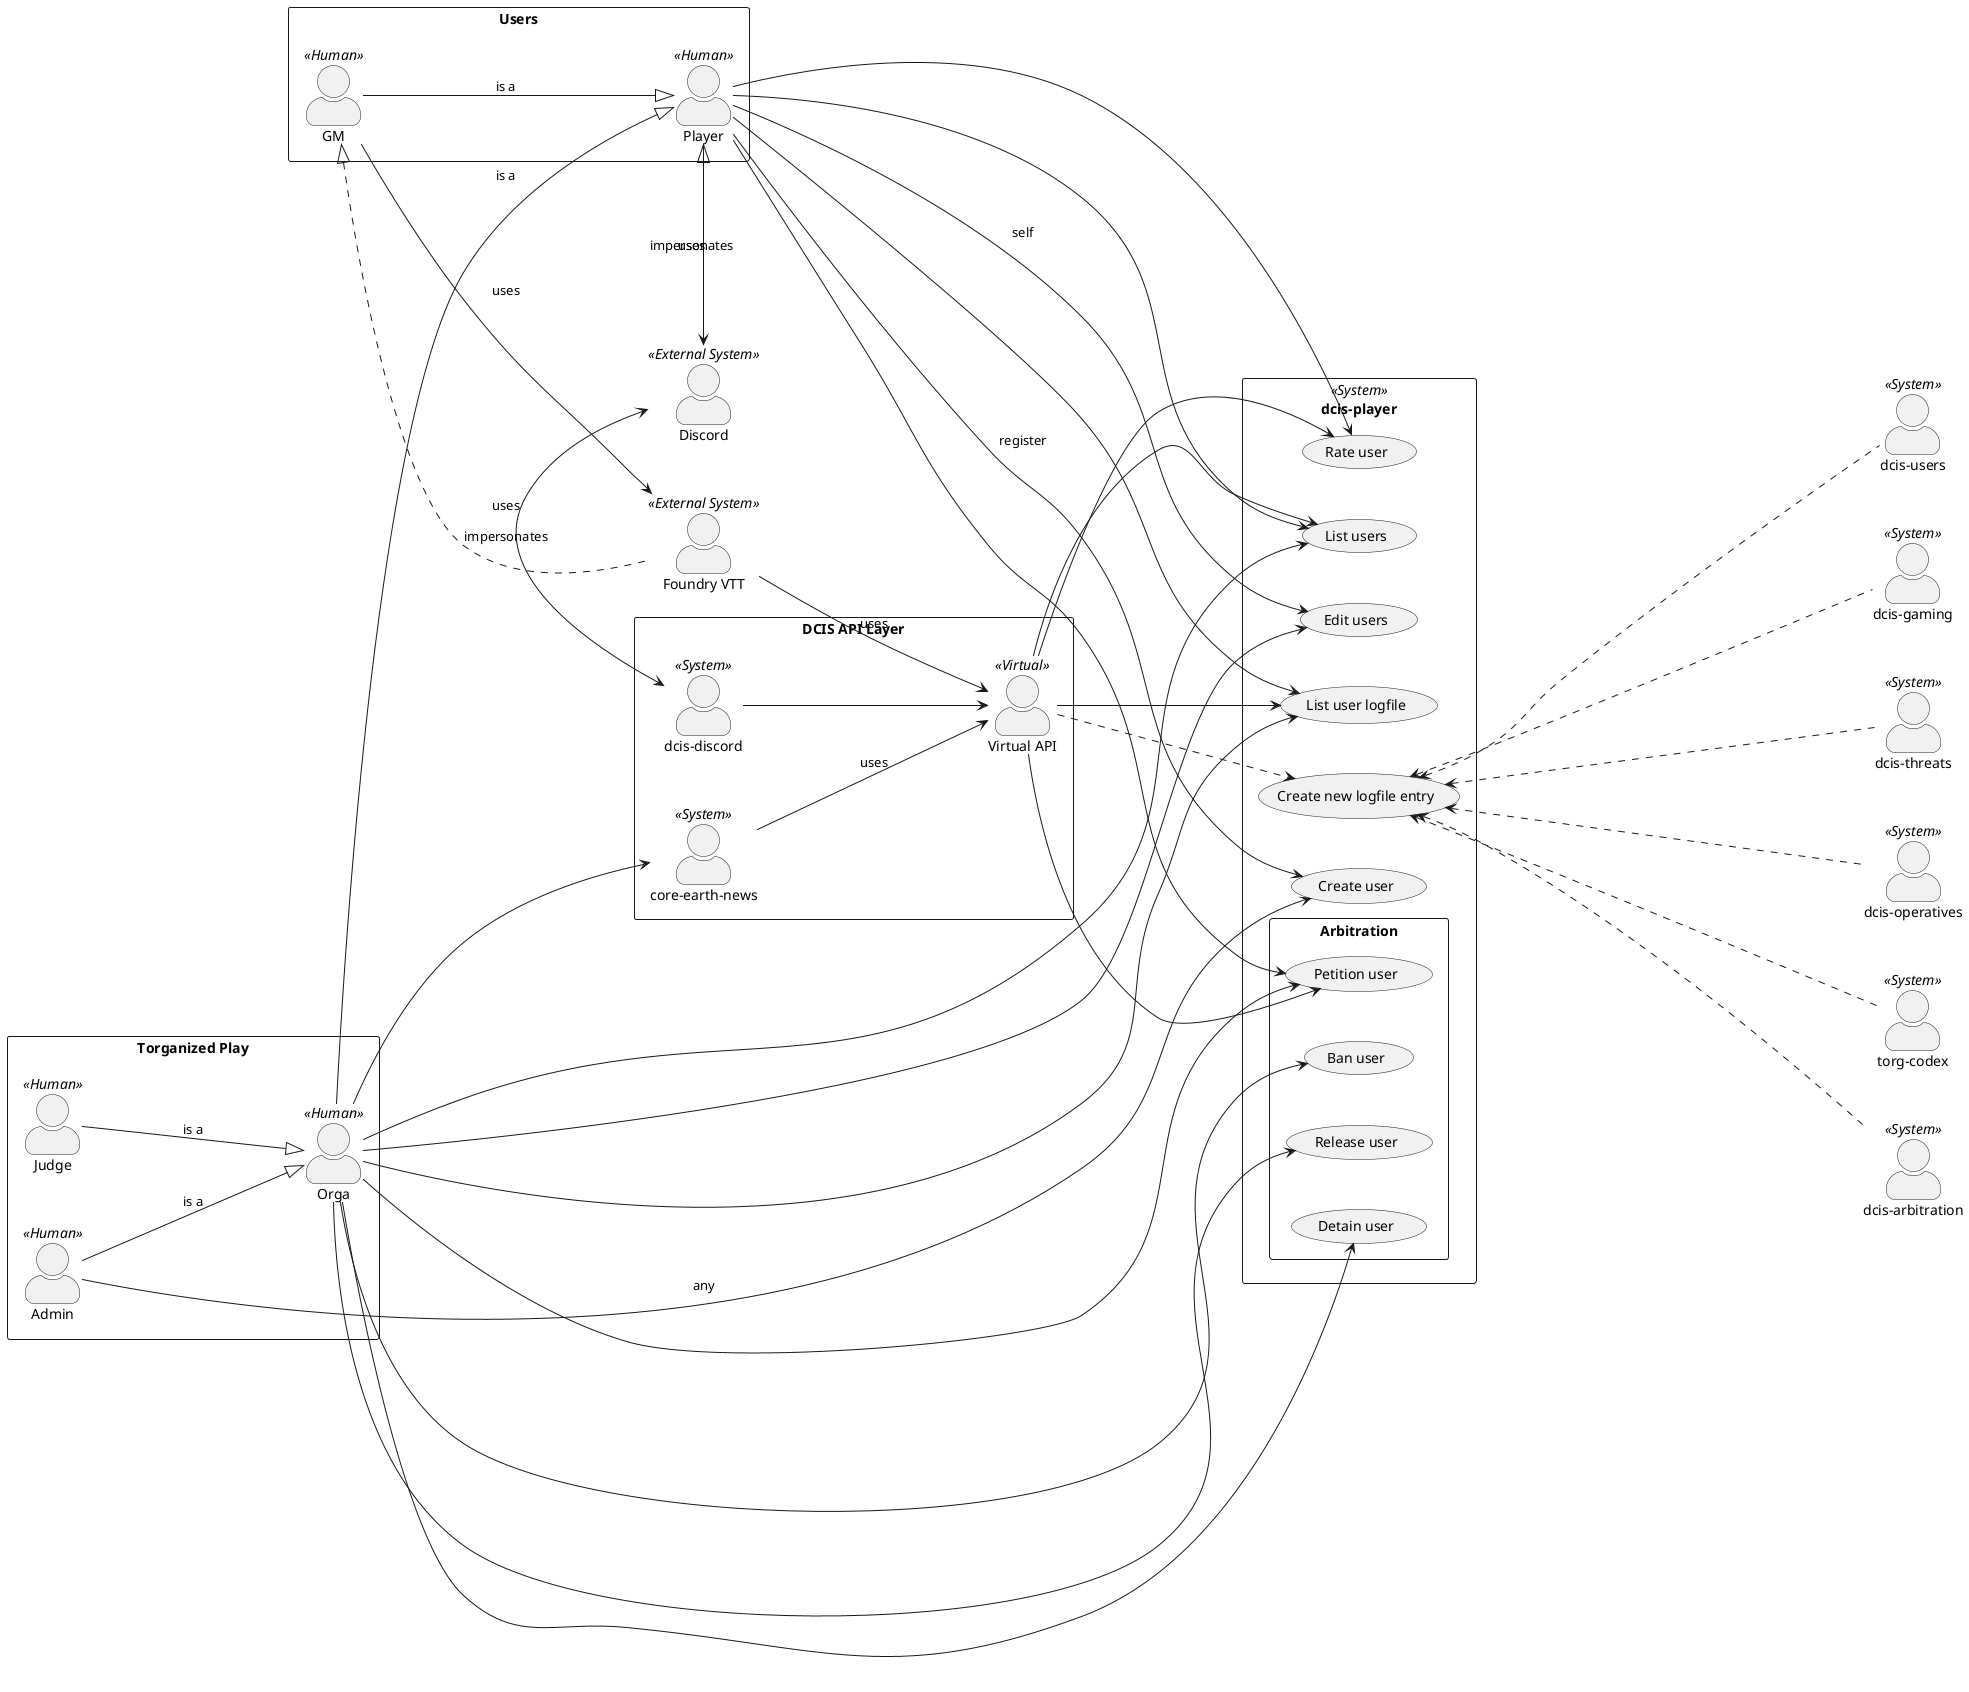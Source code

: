 @startuml
left to right direction
skinparam actorStyle awesome
skinparam nodesep 50
skinparam ranksep 200

rectangle Users {
  Player << Human >> as user
  GM << Human >> as gm

}

together {
  :Discord: as discord << External System >>
  :Foundry VTT: as foundry << External System >>
}

rectangle apis as "DCIS API Layer" {
  :core-earth-news: as dcisBlog << System >>
  :dcis-discord: as dcisDiscord << System >>
  :Virtual API: as api << Virtual >>
}

rectangle tp as "Torganized Play" {
  Judge << Human >> as judge
  Orga << Human >> as orga
  Admin << Human >> as admin
}

gm --|> user : is a
orga --|> user : is a

judge --|> orga : is a
admin --|> orga : is a


:dcis-users: as dcisUsers << System >>
:dcis-gaming: as dcisGaming << System >>
:dcis-threats: as dcisThreats << System >>
:dcis-operatives: as dcisOperatives << System >>
:torg-codex: as torgCodex << System >>
:dcis-arbitration: as dcisArbitration << System >>


orga --> dcisBlog
user --> discord : uses

discord -.-|> user : impersonates
discord <--> dcisDiscord : uses

gm <|-.- foundry : impersonates
gm --> foundry : uses

rectangle :dcis-player: as Player << System >> {
    usecase "List users" as ulist
    usecase "Create user" as ucreate
    usecase "Edit users" as uedit
    usecase "List user logfile" as ulogfile

    usecase "Create new logfile entry" as ulog


  rectangle ucArbitration as "Arbitration" {
    usecase "Petition user" as upetition

    usecase "Detain user" as udetain
    usecase "Ban user" as uban
    usecase "Release user" as urelease
  }

    usecase "Rate user" as urate
}

foundry --> api : uses
dcisBlog --> api : uses


user --> ucreate : register
user --> uedit : self
user --> ulist
user --> ulogfile
user --> upetition
user --> urate

dcisDiscord --> api

api --> ulist
api --> ulogfile
api --> upetition
api --> urate

orga --> ulist
orga --> uedit
orga --> ulogfile

orga --> udetain
orga --> uban
orga --> urelease

orga --> upetition

ucreate <-- admin : any


api -.-> ulog
ulog <-.- dcisUsers
ulog <-.- dcisGaming
ulog <-.- dcisOperatives

ulog <-.- dcisThreats
ulog <-.- torgCodex
ulog <-.- dcisArbitration

@enduml